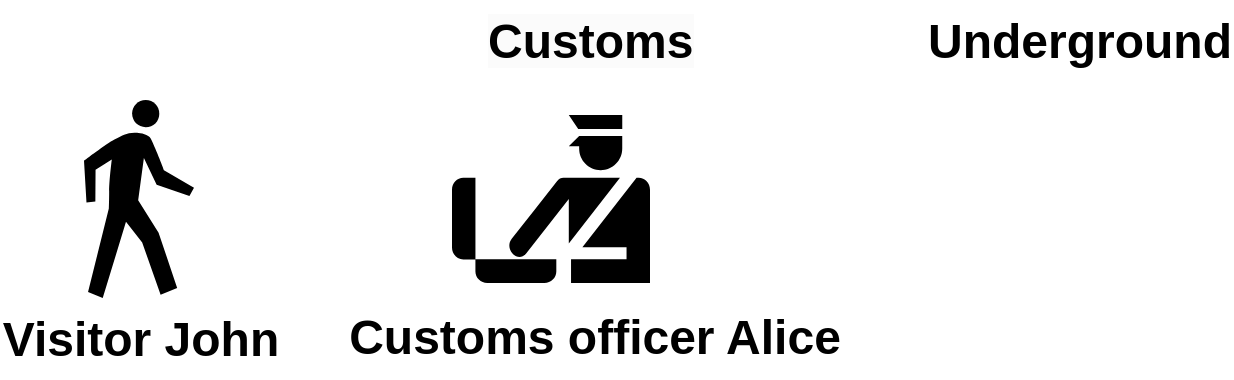 <mxfile version="21.6.9" type="github">
  <diagram name="Page-1" id="qUilC0vSFBUKwav31X2_">
    <mxGraphModel dx="1474" dy="1629" grid="1" gridSize="10" guides="1" tooltips="1" connect="1" arrows="1" fold="1" page="1" pageScale="1" pageWidth="827" pageHeight="1169" math="0" shadow="0">
      <root>
        <mxCell id="0" />
        <mxCell id="1" parent="0" />
        <mxCell id="ZjJyJiL3dWtTblCl84_8-6" value="&lt;b style=&quot;border-color: var(--border-color); font-size: 24px;&quot;&gt;Visitor John&lt;/b&gt;" style="shape=mxgraph.signs.people.walking;html=1;pointerEvents=1;fillColor=#000000;strokeColor=none;verticalLabelPosition=bottom;verticalAlign=top;align=center;" vertex="1" parent="1">
          <mxGeometry x="180" y="190" width="55" height="99" as="geometry" />
        </mxCell>
        <mxCell id="ZjJyJiL3dWtTblCl84_8-7" value="" style="shape=mxgraph.signs.travel.customs;html=1;pointerEvents=1;fillColor=#000000;strokeColor=none;verticalLabelPosition=bottom;verticalAlign=top;align=center;" vertex="1" parent="1">
          <mxGeometry x="364" y="197.5" width="99" height="84" as="geometry" />
        </mxCell>
        <mxCell id="ZjJyJiL3dWtTblCl84_8-8" value="&lt;b style=&quot;border-color: var(--border-color); font-size: 24px;&quot;&gt;Customs officer Alice&lt;/b&gt;" style="text;html=1;align=center;verticalAlign=middle;resizable=0;points=[];autosize=1;strokeColor=none;fillColor=none;" vertex="1" parent="1">
          <mxGeometry x="300" y="289" width="270" height="40" as="geometry" />
        </mxCell>
        <mxCell id="ZjJyJiL3dWtTblCl84_8-9" value="&lt;b style=&quot;border-color: var(--border-color); color: rgb(0, 0, 0); font-family: Helvetica; font-style: normal; font-variant-ligatures: normal; font-variant-caps: normal; letter-spacing: normal; orphans: 2; text-align: center; text-indent: 0px; text-transform: none; widows: 2; word-spacing: 0px; -webkit-text-stroke-width: 0px; background-color: rgb(251, 251, 251); text-decoration-thickness: initial; text-decoration-style: initial; text-decoration-color: initial; font-size: 24px;&quot;&gt;Customs&lt;/b&gt;" style="text;whiteSpace=wrap;html=1;" vertex="1" parent="1">
          <mxGeometry x="380" y="140" width="140" height="50" as="geometry" />
        </mxCell>
        <mxCell id="ZjJyJiL3dWtTblCl84_8-10" value="" style="shape=image;html=1;verticalAlign=top;verticalLabelPosition=bottom;labelBackgroundColor=#ffffff;imageAspect=0;aspect=fixed;image=https://cdn4.iconfinder.com/data/icons/transportation-190/1000/london_under_underground_city_mining_underpass_parking-128.png" vertex="1" parent="1">
          <mxGeometry x="600" y="175.5" width="128" height="128" as="geometry" />
        </mxCell>
        <mxCell id="ZjJyJiL3dWtTblCl84_8-12" value="&lt;div style=&quot;text-align: center;&quot;&gt;&lt;span style=&quot;background-color: initial; font-size: 24px;&quot;&gt;&lt;b&gt;Underground&lt;/b&gt;&lt;/span&gt;&lt;/div&gt;" style="text;whiteSpace=wrap;html=1;" vertex="1" parent="1">
          <mxGeometry x="600" y="140" width="140" height="50" as="geometry" />
        </mxCell>
      </root>
    </mxGraphModel>
  </diagram>
</mxfile>
